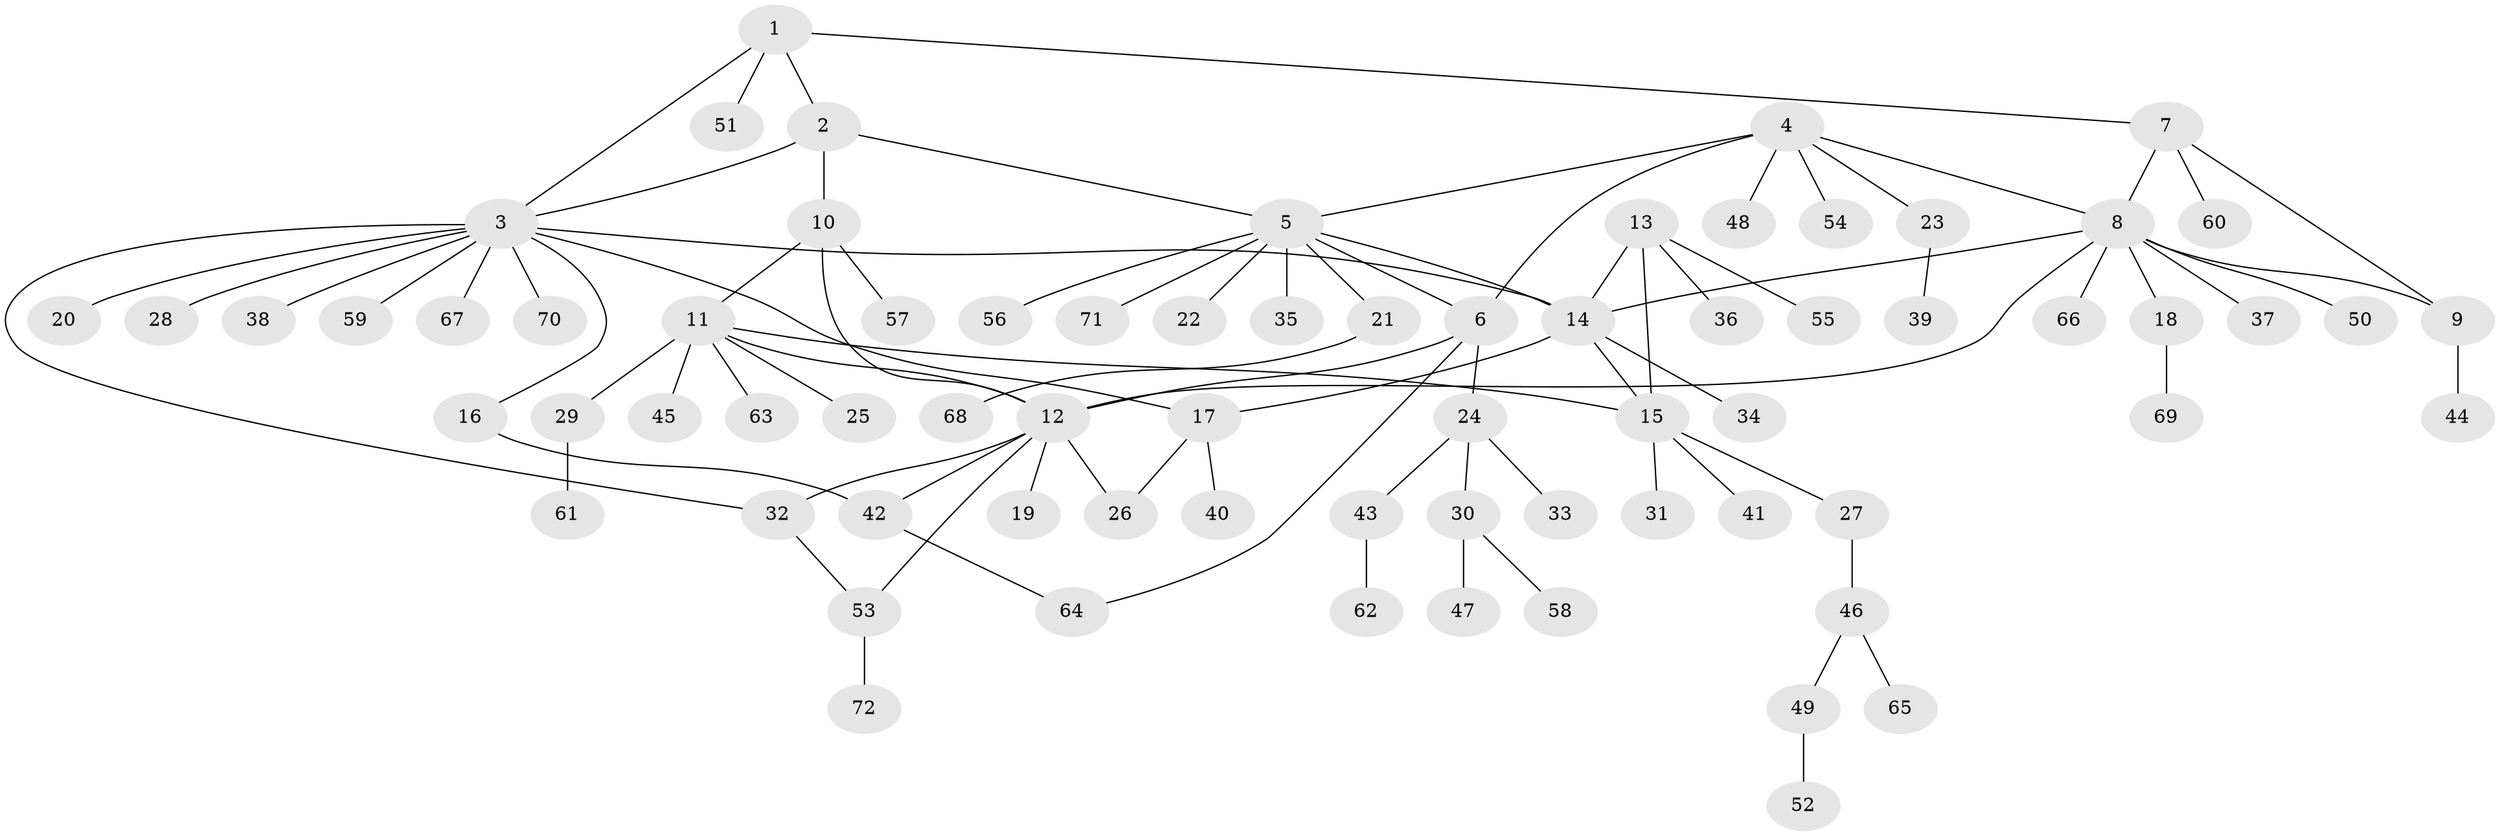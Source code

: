 // coarse degree distribution, {6: 0.03571428571428571, 14: 0.03571428571428571, 9: 0.03571428571428571, 7: 0.03571428571428571, 2: 0.07142857142857142, 1: 0.7857142857142857}
// Generated by graph-tools (version 1.1) at 2025/19/03/04/25 18:19:55]
// undirected, 72 vertices, 88 edges
graph export_dot {
graph [start="1"]
  node [color=gray90,style=filled];
  1;
  2;
  3;
  4;
  5;
  6;
  7;
  8;
  9;
  10;
  11;
  12;
  13;
  14;
  15;
  16;
  17;
  18;
  19;
  20;
  21;
  22;
  23;
  24;
  25;
  26;
  27;
  28;
  29;
  30;
  31;
  32;
  33;
  34;
  35;
  36;
  37;
  38;
  39;
  40;
  41;
  42;
  43;
  44;
  45;
  46;
  47;
  48;
  49;
  50;
  51;
  52;
  53;
  54;
  55;
  56;
  57;
  58;
  59;
  60;
  61;
  62;
  63;
  64;
  65;
  66;
  67;
  68;
  69;
  70;
  71;
  72;
  1 -- 2;
  1 -- 3;
  1 -- 7;
  1 -- 51;
  2 -- 3;
  2 -- 5;
  2 -- 10;
  3 -- 14;
  3 -- 16;
  3 -- 17;
  3 -- 20;
  3 -- 28;
  3 -- 32;
  3 -- 38;
  3 -- 59;
  3 -- 67;
  3 -- 70;
  4 -- 5;
  4 -- 6;
  4 -- 8;
  4 -- 23;
  4 -- 48;
  4 -- 54;
  5 -- 6;
  5 -- 14;
  5 -- 21;
  5 -- 22;
  5 -- 35;
  5 -- 56;
  5 -- 71;
  6 -- 12;
  6 -- 24;
  6 -- 64;
  7 -- 8;
  7 -- 9;
  7 -- 60;
  8 -- 9;
  8 -- 12;
  8 -- 14;
  8 -- 18;
  8 -- 37;
  8 -- 50;
  8 -- 66;
  9 -- 44;
  10 -- 11;
  10 -- 12;
  10 -- 57;
  11 -- 12;
  11 -- 15;
  11 -- 25;
  11 -- 29;
  11 -- 45;
  11 -- 63;
  12 -- 19;
  12 -- 26;
  12 -- 32;
  12 -- 42;
  12 -- 53;
  13 -- 14;
  13 -- 15;
  13 -- 36;
  13 -- 55;
  14 -- 15;
  14 -- 17;
  14 -- 34;
  15 -- 27;
  15 -- 31;
  15 -- 41;
  16 -- 42;
  17 -- 26;
  17 -- 40;
  18 -- 69;
  21 -- 68;
  23 -- 39;
  24 -- 30;
  24 -- 33;
  24 -- 43;
  27 -- 46;
  29 -- 61;
  30 -- 47;
  30 -- 58;
  32 -- 53;
  42 -- 64;
  43 -- 62;
  46 -- 49;
  46 -- 65;
  49 -- 52;
  53 -- 72;
}
